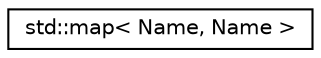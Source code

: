 digraph "Graphical Class Hierarchy"
{
  edge [fontname="Helvetica",fontsize="10",labelfontname="Helvetica",labelfontsize="10"];
  node [fontname="Helvetica",fontsize="10",shape=record];
  rankdir="LR";
  Node0 [label="std::map\< Name, Name \>",height=0.2,width=0.4,color="black", fillcolor="white", style="filled",URL="$classstd_1_1map.html"];
}
